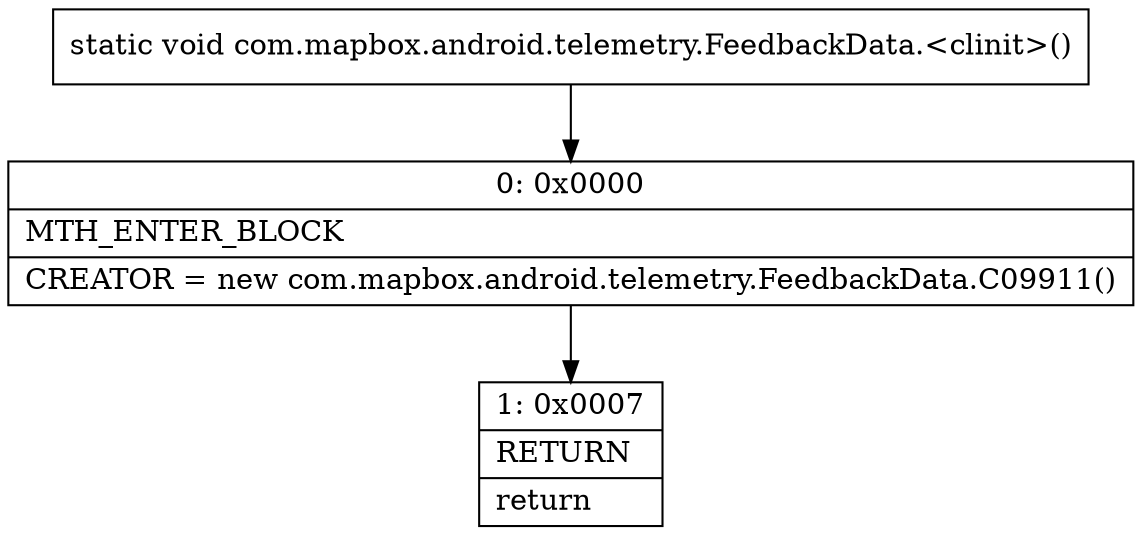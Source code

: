 digraph "CFG forcom.mapbox.android.telemetry.FeedbackData.\<clinit\>()V" {
Node_0 [shape=record,label="{0\:\ 0x0000|MTH_ENTER_BLOCK\l|CREATOR = new com.mapbox.android.telemetry.FeedbackData.C09911()\l}"];
Node_1 [shape=record,label="{1\:\ 0x0007|RETURN\l|return\l}"];
MethodNode[shape=record,label="{static void com.mapbox.android.telemetry.FeedbackData.\<clinit\>() }"];
MethodNode -> Node_0;
Node_0 -> Node_1;
}

